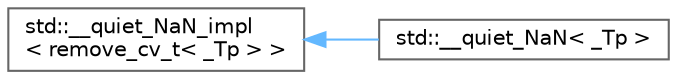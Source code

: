 digraph "Graphical Class Hierarchy"
{
 // LATEX_PDF_SIZE
  bgcolor="transparent";
  edge [fontname=Helvetica,fontsize=10,labelfontname=Helvetica,labelfontsize=10];
  node [fontname=Helvetica,fontsize=10,shape=box,height=0.2,width=0.4];
  rankdir="LR";
  Node0 [id="Node000000",label="std::__quiet_NaN_impl\l\< remove_cv_t\< _Tp \> \>",height=0.2,width=0.4,color="grey40", fillcolor="white", style="filled",URL="$structstd_1_1____quiet___na_n__impl.html",tooltip=" "];
  Node0 -> Node1 [id="edge362_Node000000_Node000001",dir="back",color="steelblue1",style="solid",tooltip=" "];
  Node1 [id="Node000001",label="std::__quiet_NaN\< _Tp \>",height=0.2,width=0.4,color="grey40", fillcolor="white", style="filled",URL="$structstd_1_1____quiet___na_n.html",tooltip=" "];
}
